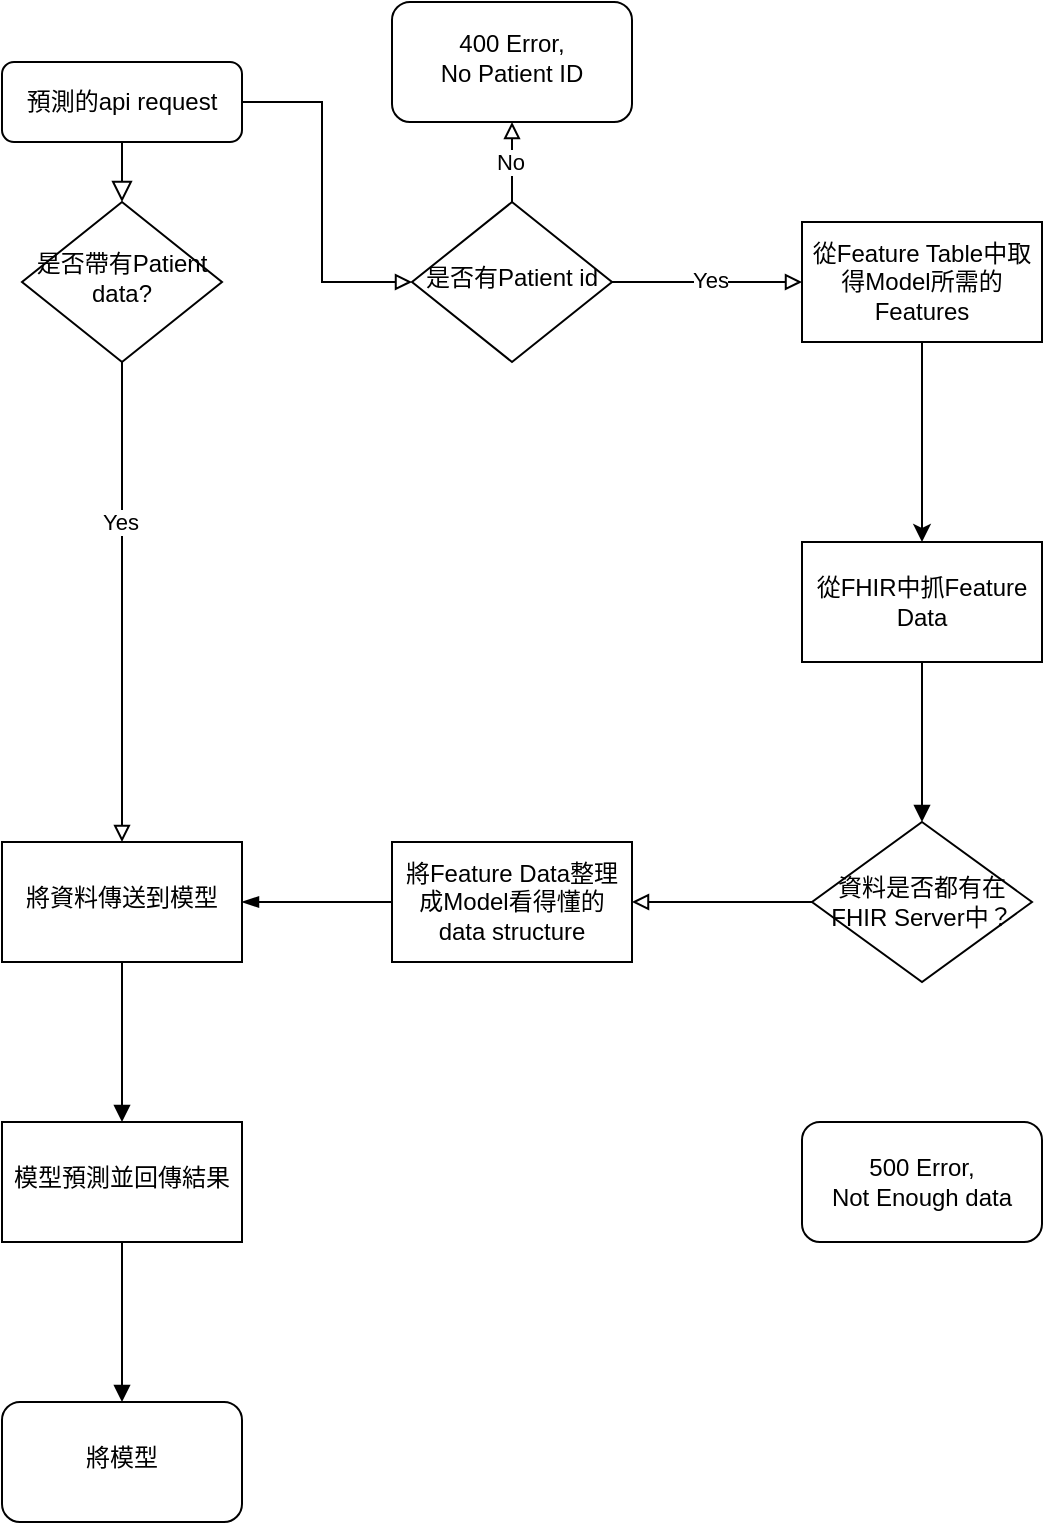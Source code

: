 <mxfile version="18.1.2" type="device"><diagram id="C5RBs43oDa-KdzZeNtuy" name="Page-1"><mxGraphModel dx="782" dy="474" grid="1" gridSize="10" guides="1" tooltips="1" connect="1" arrows="1" fold="1" page="1" pageScale="1" pageWidth="827" pageHeight="1169" math="0" shadow="0"><root><mxCell id="WIyWlLk6GJQsqaUBKTNV-0"/><mxCell id="WIyWlLk6GJQsqaUBKTNV-1" parent="WIyWlLk6GJQsqaUBKTNV-0"/><mxCell id="WIyWlLk6GJQsqaUBKTNV-2" value="" style="rounded=0;html=1;jettySize=auto;orthogonalLoop=1;fontSize=11;endArrow=block;endFill=0;endSize=8;strokeWidth=1;shadow=0;labelBackgroundColor=none;edgeStyle=orthogonalEdgeStyle;" parent="WIyWlLk6GJQsqaUBKTNV-1" source="WIyWlLk6GJQsqaUBKTNV-3" target="WIyWlLk6GJQsqaUBKTNV-6" edge="1"><mxGeometry relative="1" as="geometry"/></mxCell><mxCell id="WIyWlLk6GJQsqaUBKTNV-3" value="預測的api request" style="rounded=1;whiteSpace=wrap;html=1;fontSize=12;glass=0;strokeWidth=1;shadow=0;" parent="WIyWlLk6GJQsqaUBKTNV-1" vertex="1"><mxGeometry x="200" y="80" width="120" height="40" as="geometry"/></mxCell><mxCell id="FVvzD4oDrhguU2257X2Z-3" value="" style="edgeStyle=orthogonalEdgeStyle;rounded=0;orthogonalLoop=1;jettySize=auto;html=1;endArrow=block;endFill=0;" parent="WIyWlLk6GJQsqaUBKTNV-1" source="WIyWlLk6GJQsqaUBKTNV-6" target="FVvzD4oDrhguU2257X2Z-2" edge="1"><mxGeometry relative="1" as="geometry"/></mxCell><mxCell id="FVvzD4oDrhguU2257X2Z-12" value="Yes" style="edgeLabel;html=1;align=center;verticalAlign=middle;resizable=0;points=[];" parent="FVvzD4oDrhguU2257X2Z-3" vertex="1" connectable="0"><mxGeometry x="-0.333" y="-1" relative="1" as="geometry"><mxPoint as="offset"/></mxGeometry></mxCell><mxCell id="FVvzD4oDrhguU2257X2Z-22" value="" style="edgeStyle=orthogonalEdgeStyle;rounded=0;orthogonalLoop=1;jettySize=auto;html=1;endArrow=block;endFill=0;exitX=1;exitY=0.5;exitDx=0;exitDy=0;" parent="WIyWlLk6GJQsqaUBKTNV-1" source="WIyWlLk6GJQsqaUBKTNV-3" target="FVvzD4oDrhguU2257X2Z-21" edge="1"><mxGeometry relative="1" as="geometry"><Array as="points"><mxPoint x="360" y="100"/><mxPoint x="360" y="190"/></Array></mxGeometry></mxCell><mxCell id="WIyWlLk6GJQsqaUBKTNV-6" value="是否帶有Patient data?" style="rhombus;whiteSpace=wrap;html=1;shadow=0;fontFamily=Helvetica;fontSize=12;align=center;strokeWidth=1;spacing=6;spacingTop=-4;" parent="WIyWlLk6GJQsqaUBKTNV-1" vertex="1"><mxGeometry x="210" y="150" width="100" height="80" as="geometry"/></mxCell><mxCell id="FVvzD4oDrhguU2257X2Z-39" value="" style="edgeStyle=orthogonalEdgeStyle;rounded=0;orthogonalLoop=1;jettySize=auto;html=1;endArrow=block;endFill=1;" parent="WIyWlLk6GJQsqaUBKTNV-1" source="FVvzD4oDrhguU2257X2Z-2" target="FVvzD4oDrhguU2257X2Z-38" edge="1"><mxGeometry relative="1" as="geometry"/></mxCell><mxCell id="FVvzD4oDrhguU2257X2Z-2" value="將資料傳送到模型" style="whiteSpace=wrap;html=1;shadow=0;strokeWidth=1;spacing=6;spacingTop=-4;" parent="WIyWlLk6GJQsqaUBKTNV-1" vertex="1"><mxGeometry x="200" y="470" width="120" height="60" as="geometry"/></mxCell><mxCell id="FVvzD4oDrhguU2257X2Z-14" value="" style="edgeStyle=orthogonalEdgeStyle;rounded=0;orthogonalLoop=1;jettySize=auto;html=1;" parent="WIyWlLk6GJQsqaUBKTNV-1" source="FVvzD4oDrhguU2257X2Z-10" target="FVvzD4oDrhguU2257X2Z-13" edge="1"><mxGeometry relative="1" as="geometry"><Array as="points"><mxPoint x="660" y="240"/><mxPoint x="660" y="240"/></Array></mxGeometry></mxCell><mxCell id="FVvzD4oDrhguU2257X2Z-10" value="從Feature Table中取得Model所需的Features" style="whiteSpace=wrap;html=1;rounded=0;glass=0;strokeWidth=1;shadow=0;" parent="WIyWlLk6GJQsqaUBKTNV-1" vertex="1"><mxGeometry x="600" y="160" width="120" height="60" as="geometry"/></mxCell><mxCell id="FVvzD4oDrhguU2257X2Z-28" value="" style="edgeStyle=orthogonalEdgeStyle;rounded=0;orthogonalLoop=1;jettySize=auto;html=1;endArrow=block;endFill=1;" parent="WIyWlLk6GJQsqaUBKTNV-1" source="FVvzD4oDrhguU2257X2Z-13" target="FVvzD4oDrhguU2257X2Z-27" edge="1"><mxGeometry relative="1" as="geometry"/></mxCell><mxCell id="FVvzD4oDrhguU2257X2Z-13" value="從FHIR中抓Feature Data" style="whiteSpace=wrap;html=1;rounded=0;glass=0;strokeWidth=1;shadow=0;" parent="WIyWlLk6GJQsqaUBKTNV-1" vertex="1"><mxGeometry x="600" y="320" width="120" height="60" as="geometry"/></mxCell><mxCell id="FVvzD4oDrhguU2257X2Z-19" style="edgeStyle=orthogonalEdgeStyle;rounded=0;orthogonalLoop=1;jettySize=auto;html=1;entryX=1;entryY=0.5;entryDx=0;entryDy=0;endArrow=blockThin;endFill=1;" parent="WIyWlLk6GJQsqaUBKTNV-1" source="FVvzD4oDrhguU2257X2Z-17" target="FVvzD4oDrhguU2257X2Z-2" edge="1"><mxGeometry relative="1" as="geometry"/></mxCell><mxCell id="FVvzD4oDrhguU2257X2Z-17" value="將Feature Data整理成Model看得懂的&lt;br&gt;data structure" style="whiteSpace=wrap;html=1;rounded=0;glass=0;strokeWidth=1;shadow=0;" parent="WIyWlLk6GJQsqaUBKTNV-1" vertex="1"><mxGeometry x="395" y="470" width="120" height="60" as="geometry"/></mxCell><mxCell id="FVvzD4oDrhguU2257X2Z-23" style="edgeStyle=orthogonalEdgeStyle;rounded=0;orthogonalLoop=1;jettySize=auto;html=1;entryX=0;entryY=0.5;entryDx=0;entryDy=0;endArrow=block;endFill=0;" parent="WIyWlLk6GJQsqaUBKTNV-1" source="FVvzD4oDrhguU2257X2Z-21" target="FVvzD4oDrhguU2257X2Z-10" edge="1"><mxGeometry relative="1" as="geometry"/></mxCell><mxCell id="FVvzD4oDrhguU2257X2Z-35" value="Yes" style="edgeLabel;html=1;align=center;verticalAlign=middle;resizable=0;points=[];" parent="FVvzD4oDrhguU2257X2Z-23" vertex="1" connectable="0"><mxGeometry x="0.032" y="2" relative="1" as="geometry"><mxPoint y="1" as="offset"/></mxGeometry></mxCell><mxCell id="FVvzD4oDrhguU2257X2Z-26" value="" style="edgeStyle=orthogonalEdgeStyle;rounded=0;orthogonalLoop=1;jettySize=auto;html=1;endArrow=block;endFill=0;" parent="WIyWlLk6GJQsqaUBKTNV-1" source="FVvzD4oDrhguU2257X2Z-21" target="FVvzD4oDrhguU2257X2Z-25" edge="1"><mxGeometry relative="1" as="geometry"/></mxCell><mxCell id="FVvzD4oDrhguU2257X2Z-34" value="No" style="edgeLabel;html=1;align=center;verticalAlign=middle;resizable=0;points=[];" parent="FVvzD4oDrhguU2257X2Z-26" vertex="1" connectable="0"><mxGeometry x="0.075" y="1" relative="1" as="geometry"><mxPoint y="1" as="offset"/></mxGeometry></mxCell><mxCell id="FVvzD4oDrhguU2257X2Z-21" value="是否有Patient id" style="rhombus;whiteSpace=wrap;html=1;shadow=0;fontFamily=Helvetica;fontSize=12;align=center;strokeWidth=1;spacing=6;spacingTop=-4;" parent="WIyWlLk6GJQsqaUBKTNV-1" vertex="1"><mxGeometry x="405" y="150" width="100" height="80" as="geometry"/></mxCell><mxCell id="FVvzD4oDrhguU2257X2Z-25" value="400 Error,&lt;br&gt;No Patient ID" style="rounded=1;whiteSpace=wrap;html=1;shadow=0;strokeWidth=1;spacing=6;spacingTop=-4;" parent="WIyWlLk6GJQsqaUBKTNV-1" vertex="1"><mxGeometry x="395" y="50" width="120" height="60" as="geometry"/></mxCell><mxCell id="FVvzD4oDrhguU2257X2Z-37" style="edgeStyle=orthogonalEdgeStyle;rounded=0;orthogonalLoop=1;jettySize=auto;html=1;entryX=1;entryY=0.5;entryDx=0;entryDy=0;endArrow=block;endFill=0;" parent="WIyWlLk6GJQsqaUBKTNV-1" source="FVvzD4oDrhguU2257X2Z-27" target="FVvzD4oDrhguU2257X2Z-17" edge="1"><mxGeometry relative="1" as="geometry"/></mxCell><mxCell id="FVvzD4oDrhguU2257X2Z-27" value="資料是否都有在FHIR Server中？" style="rhombus;whiteSpace=wrap;html=1;rounded=0;glass=0;strokeWidth=1;shadow=0;" parent="WIyWlLk6GJQsqaUBKTNV-1" vertex="1"><mxGeometry x="605" y="460" width="110" height="80" as="geometry"/></mxCell><mxCell id="FVvzD4oDrhguU2257X2Z-29" value="500 Error,&lt;br&gt;Not Enough data" style="whiteSpace=wrap;html=1;rounded=1;glass=0;strokeWidth=1;shadow=0;" parent="WIyWlLk6GJQsqaUBKTNV-1" vertex="1"><mxGeometry x="600" y="610" width="120" height="60" as="geometry"/></mxCell><mxCell id="FVvzD4oDrhguU2257X2Z-41" value="" style="edgeStyle=orthogonalEdgeStyle;rounded=0;orthogonalLoop=1;jettySize=auto;html=1;endArrow=block;endFill=1;" parent="WIyWlLk6GJQsqaUBKTNV-1" source="FVvzD4oDrhguU2257X2Z-38" target="FVvzD4oDrhguU2257X2Z-40" edge="1"><mxGeometry relative="1" as="geometry"/></mxCell><mxCell id="FVvzD4oDrhguU2257X2Z-38" value="模型預測並回傳結果" style="whiteSpace=wrap;html=1;shadow=0;strokeWidth=1;spacing=6;spacingTop=-4;" parent="WIyWlLk6GJQsqaUBKTNV-1" vertex="1"><mxGeometry x="200" y="610" width="120" height="60" as="geometry"/></mxCell><mxCell id="FVvzD4oDrhguU2257X2Z-40" value="將模型" style="whiteSpace=wrap;html=1;shadow=0;strokeWidth=1;spacing=6;spacingTop=-4;rounded=1;" parent="WIyWlLk6GJQsqaUBKTNV-1" vertex="1"><mxGeometry x="200" y="750" width="120" height="60" as="geometry"/></mxCell></root></mxGraphModel></diagram></mxfile>